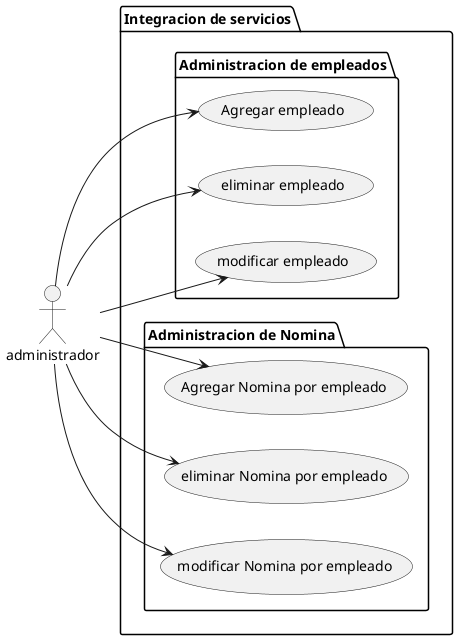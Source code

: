 @startuml "Casos de uso Administrador"

left to right direction 
actor administrador as adm

package "Integracion de servicios"{

package "Administracion de empleados"{
    usecase "Agregar empleado" as CU1
    usecase "eliminar empleado" as CU2
    usecase "modificar empleado" as CU3
}

package "Administracion de Nomina" as admNomina{
    usecase "Agregar Nomina por empleado" as NU1
    usecase "eliminar Nomina por empleado" as NU2
    usecase "modificar Nomina por empleado" as NU3
}

}


'casos de uso para el servicio de administracion de empleados 
adm --> CU1
adm --> CU2
adm --> CU3
'casos de uso para el servicio de administracion de la nomina
adm --> NU1
adm --> NU2
adm --> NU3




@enduml